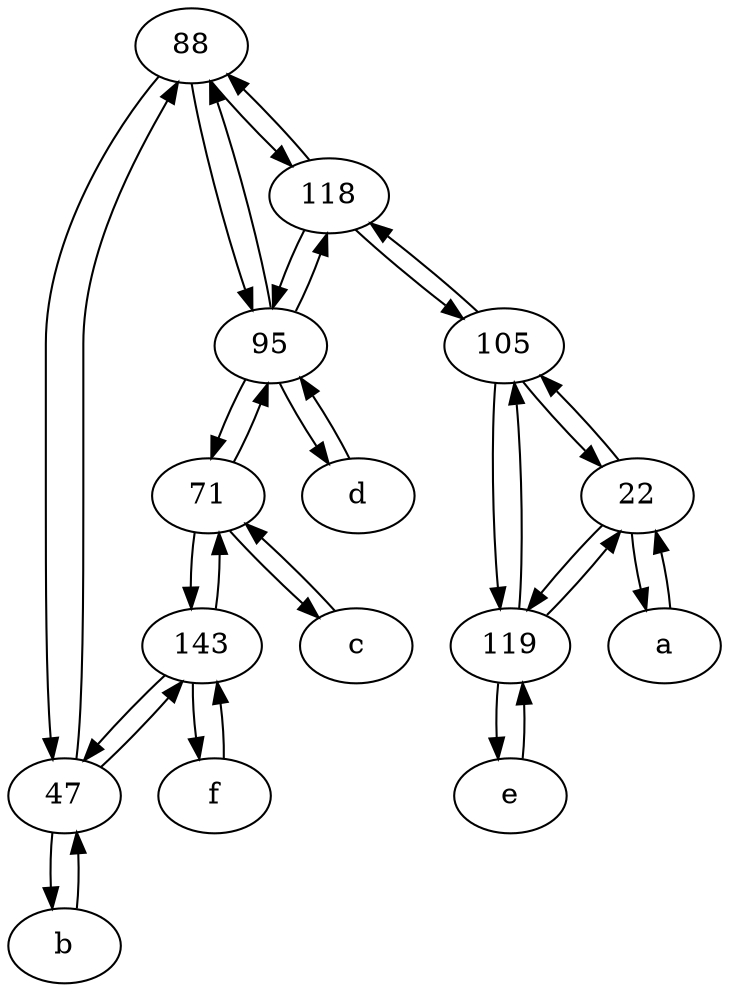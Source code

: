 digraph  {
	88;
	118;
	143;
	71;
	119;
	95;
	f [pos="15,45!"];
	b [pos="50,20!"];
	e [pos="30,50!"];
	c [pos="20,10!"];
	a [pos="40,10!"];
	105;
	47;
	22;
	d [pos="20,30!"];
	105 -> 119;
	95 -> 88;
	b -> 47;
	88 -> 47;
	47 -> b;
	e -> 119;
	105 -> 118;
	47 -> 88;
	119 -> 22;
	118 -> 95;
	22 -> 105;
	71 -> 143;
	22 -> a;
	f -> 143;
	118 -> 105;
	71 -> 95;
	143 -> 71;
	105 -> 22;
	22 -> 119;
	143 -> 47;
	a -> 22;
	119 -> e;
	c -> 71;
	95 -> d;
	143 -> f;
	119 -> 105;
	95 -> 71;
	88 -> 118;
	d -> 95;
	71 -> c;
	95 -> 118;
	88 -> 95;
	118 -> 88;
	47 -> 143;

	}